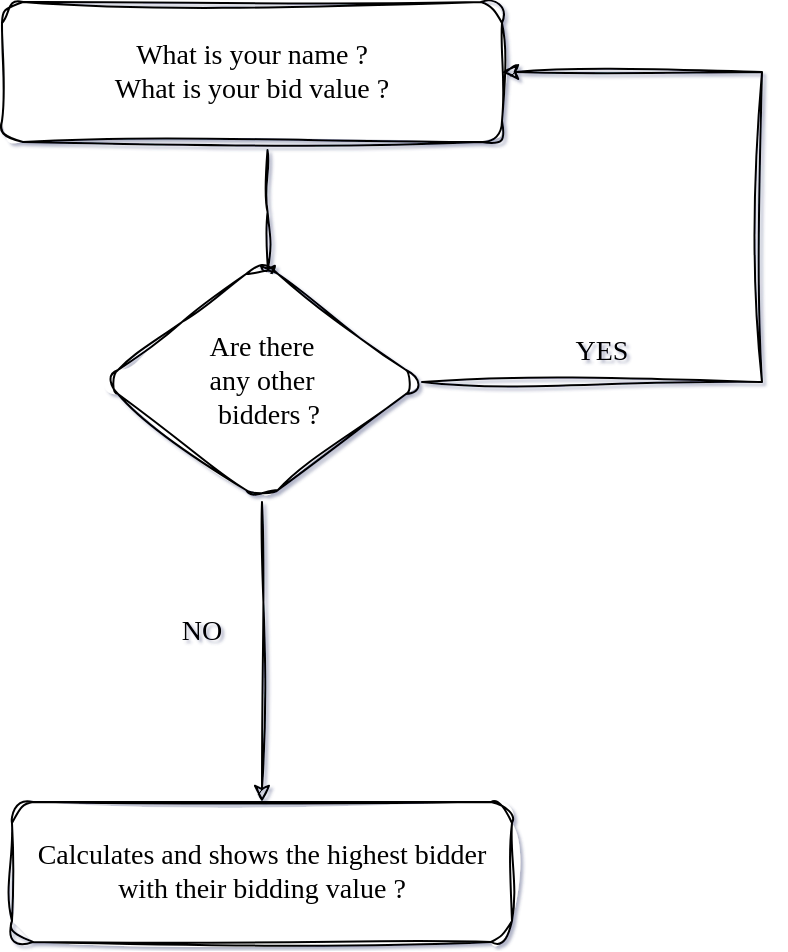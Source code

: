 <mxfile version="25.0.3">
  <diagram id="SVBINLYu86cHbtRQStzP" name="Page-1">
    <mxGraphModel dx="934" dy="501" grid="1" gridSize="10" guides="1" tooltips="1" connect="1" arrows="1" fold="1" page="1" pageScale="1" pageWidth="827" pageHeight="1169" math="0" shadow="1">
      <root>
        <mxCell id="0" />
        <mxCell id="1" parent="0" />
        <mxCell id="ljHIImGTK67_cA-P-F4--1" value="What is your name ?&lt;div&gt;What is your bid value ?&lt;/div&gt;" style="rounded=1;whiteSpace=wrap;html=1;hachureGap=4;fontFamily=Lucida Console;glass=0;shadow=0;sketch=1;curveFitting=1;jiggle=2;fontSize=14;" vertex="1" parent="1">
          <mxGeometry x="300" y="10" width="250" height="70" as="geometry" />
        </mxCell>
        <mxCell id="ljHIImGTK67_cA-P-F4--2" value="" style="endArrow=classic;html=1;rounded=0;sketch=1;hachureGap=4;jiggle=2;curveFitting=1;fontFamily=Lucida Console;fontSource=https%3A%2F%2Ffonts.googleapis.com%2Fcss%3Ffamily%3DArchitects%2BDaughter;fontSize=14;fontColor=default;exitX=0.531;exitY=1.057;exitDx=0;exitDy=0;exitPerimeter=0;edgeStyle=orthogonalEdgeStyle;" edge="1" parent="1" source="ljHIImGTK67_cA-P-F4--1">
          <mxGeometry width="50" height="50" relative="1" as="geometry">
            <mxPoint x="380" y="250" as="sourcePoint" />
            <mxPoint x="433" y="150" as="targetPoint" />
          </mxGeometry>
        </mxCell>
        <mxCell id="ljHIImGTK67_cA-P-F4--3" value="Are there&lt;div&gt;&amp;nbsp;any other&amp;nbsp;&lt;div&gt;&amp;nbsp; bidders ?&lt;/div&gt;&lt;/div&gt;" style="rhombus;whiteSpace=wrap;html=1;rounded=1;shadow=0;glass=0;sketch=1;hachureGap=4;jiggle=2;curveFitting=1;strokeColor=default;align=center;verticalAlign=middle;fontFamily=Lucida Console;fontSize=14;fontColor=default;fillColor=default;" vertex="1" parent="1">
          <mxGeometry x="350" y="140" width="160" height="120" as="geometry" />
        </mxCell>
        <mxCell id="ljHIImGTK67_cA-P-F4--5" value="Calculates and shows the highest bidder with their bidding value ?" style="rounded=1;whiteSpace=wrap;html=1;hachureGap=4;fontFamily=Lucida Console;glass=0;shadow=0;sketch=1;curveFitting=1;jiggle=2;fontSize=14;" vertex="1" parent="1">
          <mxGeometry x="305" y="410" width="250" height="70" as="geometry" />
        </mxCell>
        <mxCell id="ljHIImGTK67_cA-P-F4--8" value="" style="endArrow=classic;html=1;rounded=0;sketch=1;hachureGap=4;jiggle=2;curveFitting=1;fontFamily=Lucida Console;fontSource=https%3A%2F%2Ffonts.googleapis.com%2Fcss%3Ffamily%3DArchitects%2BDaughter;fontSize=14;fontColor=default;entryX=0.5;entryY=0;entryDx=0;entryDy=0;exitX=0.5;exitY=1;exitDx=0;exitDy=0;" edge="1" parent="1" source="ljHIImGTK67_cA-P-F4--3" target="ljHIImGTK67_cA-P-F4--5">
          <mxGeometry width="50" height="50" relative="1" as="geometry">
            <mxPoint x="370" y="270" as="sourcePoint" />
            <mxPoint x="380" y="250" as="targetPoint" />
            <Array as="points" />
          </mxGeometry>
        </mxCell>
        <mxCell id="ljHIImGTK67_cA-P-F4--9" value="" style="endArrow=classic;html=1;rounded=0;sketch=1;hachureGap=4;jiggle=2;curveFitting=1;fontFamily=Lucida Console;fontSource=https%3A%2F%2Ffonts.googleapis.com%2Fcss%3Ffamily%3DArchitects%2BDaughter;fontSize=14;fontColor=default;exitX=1;exitY=0.5;exitDx=0;exitDy=0;entryX=1;entryY=0.5;entryDx=0;entryDy=0;" edge="1" parent="1" source="ljHIImGTK67_cA-P-F4--3" target="ljHIImGTK67_cA-P-F4--1">
          <mxGeometry width="50" height="50" relative="1" as="geometry">
            <mxPoint x="500" y="210" as="sourcePoint" />
            <mxPoint x="680" y="310" as="targetPoint" />
            <Array as="points">
              <mxPoint x="680" y="200" />
              <mxPoint x="680" y="45" />
            </Array>
          </mxGeometry>
        </mxCell>
        <mxCell id="ljHIImGTK67_cA-P-F4--10" value="NO" style="text;html=1;align=center;verticalAlign=middle;whiteSpace=wrap;rounded=0;fontFamily=Lucida Console;fontSize=14;fontColor=default;" vertex="1" parent="1">
          <mxGeometry x="370" y="310" width="60" height="30" as="geometry" />
        </mxCell>
        <mxCell id="ljHIImGTK67_cA-P-F4--11" value="YES" style="text;html=1;align=center;verticalAlign=middle;whiteSpace=wrap;rounded=0;fontFamily=Lucida Console;fontSize=14;fontColor=default;" vertex="1" parent="1">
          <mxGeometry x="570" y="170" width="60" height="30" as="geometry" />
        </mxCell>
      </root>
    </mxGraphModel>
  </diagram>
</mxfile>
